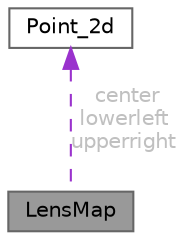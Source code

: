 digraph "LensMap"
{
 // LATEX_PDF_SIZE
  bgcolor="transparent";
  edge [fontname=Helvetica,fontsize=10,labelfontname=Helvetica,labelfontsize=10];
  node [fontname=Helvetica,fontsize=10,shape=box,height=0.2,width=0.4];
  Node1 [id="Node000001",label="LensMap",height=0.2,width=0.4,color="gray40", fillcolor="grey60", style="filled", fontcolor="black",tooltip="The MOKA map structure, containing all quantities that define it."];
  Node2 -> Node1 [id="edge2_Node000001_Node000002",dir="back",color="darkorchid3",style="dashed",tooltip=" ",label=" center\nlowerleft\nupperright",fontcolor="grey" ];
  Node2 [id="Node000002",label="Point_2d",height=0.2,width=0.4,color="gray40", fillcolor="white", style="filled",URL="$struct_point__2d.html",tooltip="Class for representing points or vectors in 2 dimensions. Not that the dereferencing operator is over..."];
}
